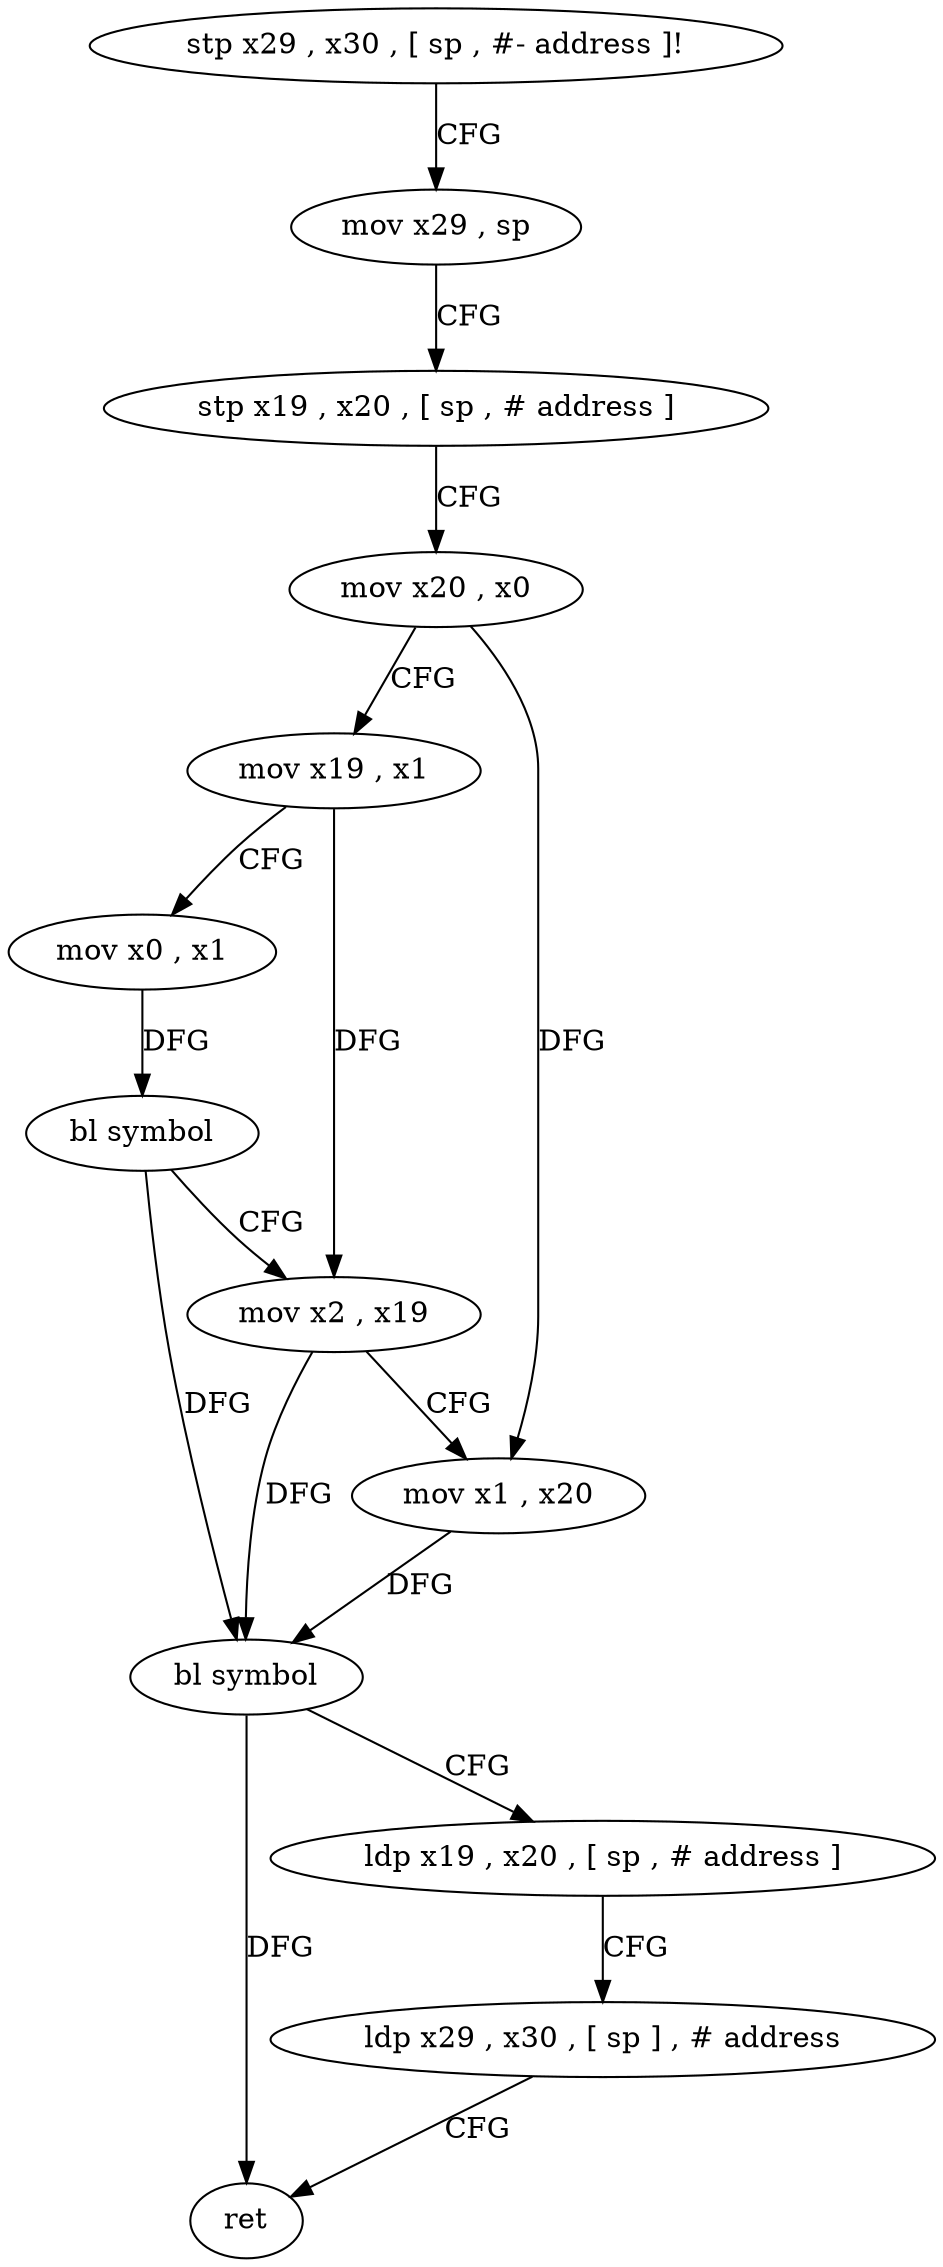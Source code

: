 digraph "func" {
"4375500" [label = "stp x29 , x30 , [ sp , #- address ]!" ]
"4375504" [label = "mov x29 , sp" ]
"4375508" [label = "stp x19 , x20 , [ sp , # address ]" ]
"4375512" [label = "mov x20 , x0" ]
"4375516" [label = "mov x19 , x1" ]
"4375520" [label = "mov x0 , x1" ]
"4375524" [label = "bl symbol" ]
"4375528" [label = "mov x2 , x19" ]
"4375532" [label = "mov x1 , x20" ]
"4375536" [label = "bl symbol" ]
"4375540" [label = "ldp x19 , x20 , [ sp , # address ]" ]
"4375544" [label = "ldp x29 , x30 , [ sp ] , # address" ]
"4375548" [label = "ret" ]
"4375500" -> "4375504" [ label = "CFG" ]
"4375504" -> "4375508" [ label = "CFG" ]
"4375508" -> "4375512" [ label = "CFG" ]
"4375512" -> "4375516" [ label = "CFG" ]
"4375512" -> "4375532" [ label = "DFG" ]
"4375516" -> "4375520" [ label = "CFG" ]
"4375516" -> "4375528" [ label = "DFG" ]
"4375520" -> "4375524" [ label = "DFG" ]
"4375524" -> "4375528" [ label = "CFG" ]
"4375524" -> "4375536" [ label = "DFG" ]
"4375528" -> "4375532" [ label = "CFG" ]
"4375528" -> "4375536" [ label = "DFG" ]
"4375532" -> "4375536" [ label = "DFG" ]
"4375536" -> "4375540" [ label = "CFG" ]
"4375536" -> "4375548" [ label = "DFG" ]
"4375540" -> "4375544" [ label = "CFG" ]
"4375544" -> "4375548" [ label = "CFG" ]
}
